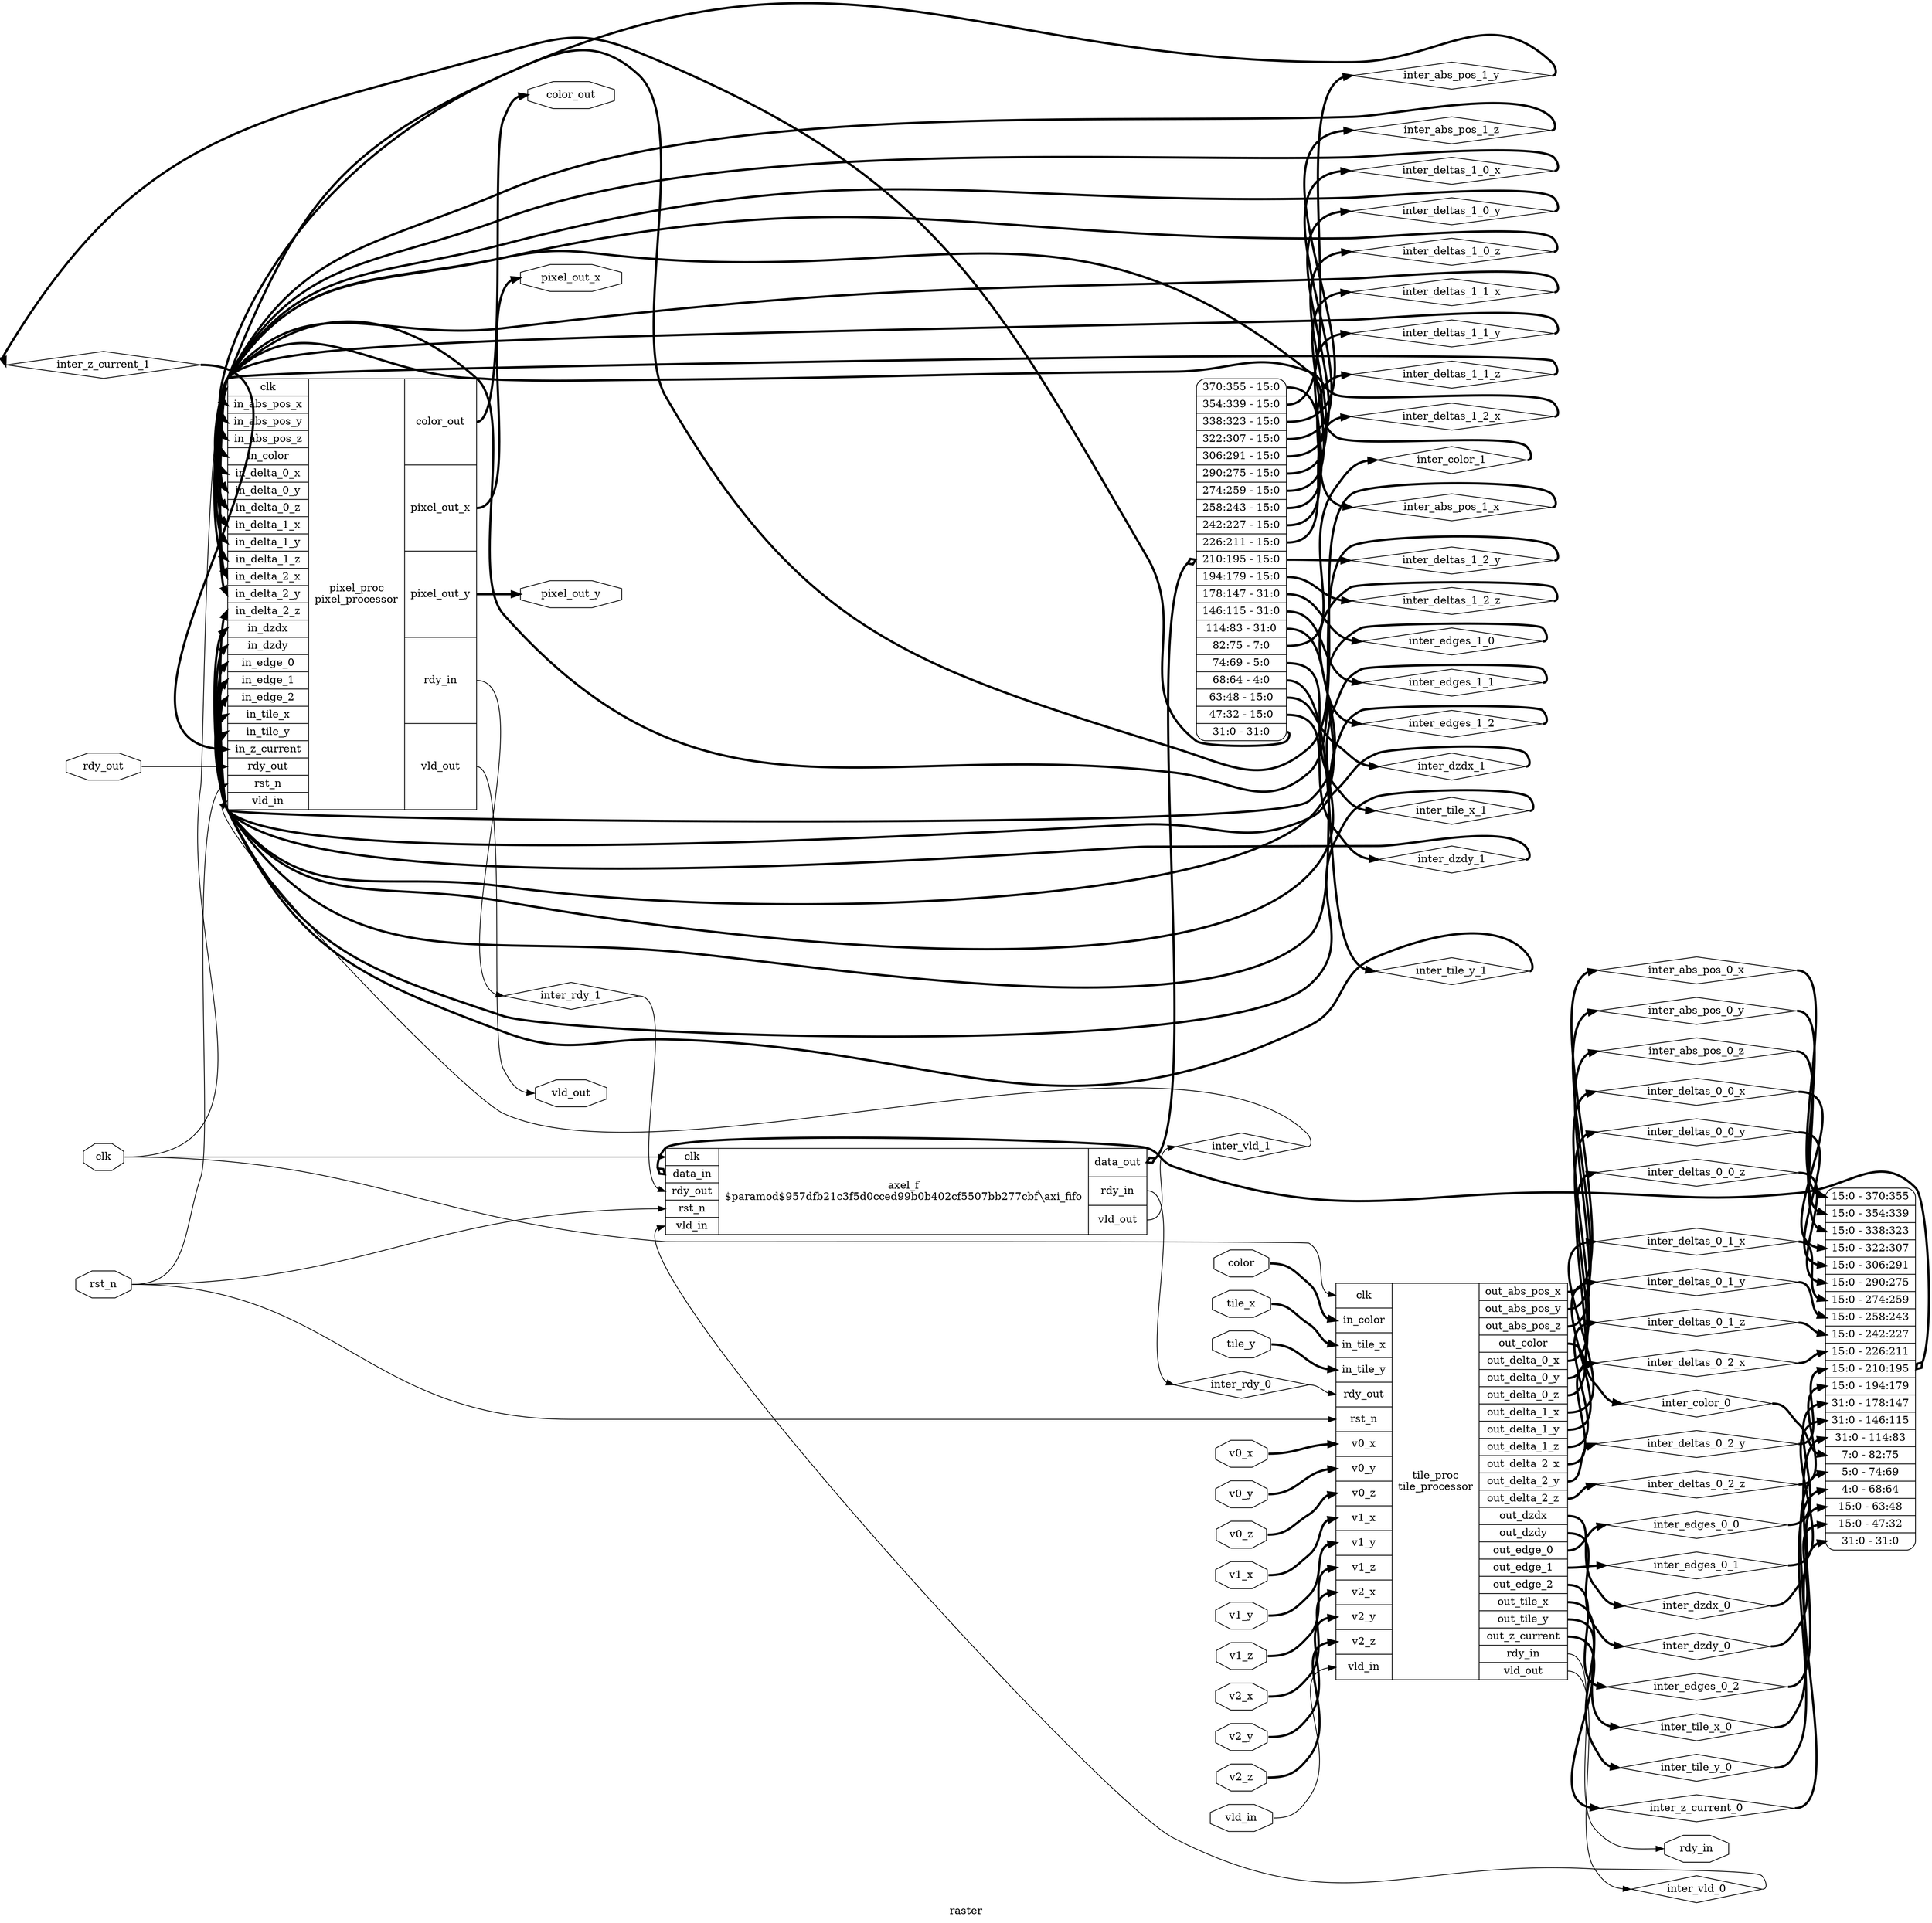 digraph "raster" {
label="raster";
rankdir="LR";
remincross=true;
n1 [ shape=diamond, label="inter_z_current_1", color="black", fontcolor="black"];
n2 [ shape=diamond, label="inter_dzdy_1", color="black", fontcolor="black"];
n3 [ shape=diamond, label="inter_dzdx_1", color="black", fontcolor="black"];
n4 [ shape=diamond, label="inter_tile_y_1", color="black", fontcolor="black"];
n5 [ shape=diamond, label="inter_tile_x_1", color="black", fontcolor="black"];
n6 [ shape=diamond, label="inter_color_1", color="black", fontcolor="black"];
n7 [ shape=diamond, label="inter_edges_1_2", color="black", fontcolor="black"];
n8 [ shape=diamond, label="inter_edges_1_1", color="black", fontcolor="black"];
n9 [ shape=diamond, label="inter_edges_1_0", color="black", fontcolor="black"];
n10 [ shape=diamond, label="inter_deltas_1_2_z", color="black", fontcolor="black"];
n11 [ shape=diamond, label="inter_deltas_1_2_y", color="black", fontcolor="black"];
n12 [ shape=diamond, label="inter_deltas_1_2_x", color="black", fontcolor="black"];
n13 [ shape=diamond, label="inter_deltas_1_1_z", color="black", fontcolor="black"];
n14 [ shape=diamond, label="inter_deltas_1_1_y", color="black", fontcolor="black"];
n15 [ shape=diamond, label="inter_deltas_1_1_x", color="black", fontcolor="black"];
n16 [ shape=diamond, label="inter_deltas_1_0_z", color="black", fontcolor="black"];
n17 [ shape=diamond, label="inter_deltas_1_0_y", color="black", fontcolor="black"];
n18 [ shape=diamond, label="inter_deltas_1_0_x", color="black", fontcolor="black"];
n19 [ shape=diamond, label="inter_abs_pos_1_z", color="black", fontcolor="black"];
n20 [ shape=diamond, label="inter_abs_pos_1_y", color="black", fontcolor="black"];
n21 [ shape=diamond, label="inter_abs_pos_1_x", color="black", fontcolor="black"];
n22 [ shape=diamond, label="inter_rdy_1", color="black", fontcolor="black"];
n23 [ shape=diamond, label="inter_vld_1", color="black", fontcolor="black"];
n24 [ shape=diamond, label="inter_z_current_0", color="black", fontcolor="black"];
n25 [ shape=diamond, label="inter_dzdy_0", color="black", fontcolor="black"];
n26 [ shape=diamond, label="inter_dzdx_0", color="black", fontcolor="black"];
n27 [ shape=diamond, label="inter_tile_y_0", color="black", fontcolor="black"];
n28 [ shape=diamond, label="inter_tile_x_0", color="black", fontcolor="black"];
n29 [ shape=diamond, label="inter_color_0", color="black", fontcolor="black"];
n30 [ shape=diamond, label="inter_edges_0_2", color="black", fontcolor="black"];
n31 [ shape=diamond, label="inter_edges_0_1", color="black", fontcolor="black"];
n32 [ shape=diamond, label="inter_edges_0_0", color="black", fontcolor="black"];
n33 [ shape=diamond, label="inter_deltas_0_2_z", color="black", fontcolor="black"];
n34 [ shape=diamond, label="inter_deltas_0_2_y", color="black", fontcolor="black"];
n35 [ shape=diamond, label="inter_deltas_0_2_x", color="black", fontcolor="black"];
n36 [ shape=diamond, label="inter_deltas_0_1_z", color="black", fontcolor="black"];
n37 [ shape=diamond, label="inter_deltas_0_1_y", color="black", fontcolor="black"];
n38 [ shape=diamond, label="inter_deltas_0_1_x", color="black", fontcolor="black"];
n39 [ shape=diamond, label="inter_deltas_0_0_z", color="black", fontcolor="black"];
n40 [ shape=diamond, label="inter_deltas_0_0_y", color="black", fontcolor="black"];
n41 [ shape=diamond, label="inter_deltas_0_0_x", color="black", fontcolor="black"];
n42 [ shape=diamond, label="inter_abs_pos_0_z", color="black", fontcolor="black"];
n43 [ shape=diamond, label="inter_abs_pos_0_y", color="black", fontcolor="black"];
n44 [ shape=diamond, label="inter_abs_pos_0_x", color="black", fontcolor="black"];
n45 [ shape=diamond, label="inter_rdy_0", color="black", fontcolor="black"];
n46 [ shape=diamond, label="inter_vld_0", color="black", fontcolor="black"];
n47 [ shape=octagon, label="pixel_out_y", color="black", fontcolor="black"];
n48 [ shape=octagon, label="pixel_out_x", color="black", fontcolor="black"];
n49 [ shape=octagon, label="color_out", color="black", fontcolor="black"];
n50 [ shape=octagon, label="vld_out", color="black", fontcolor="black"];
n51 [ shape=octagon, label="rdy_in", color="black", fontcolor="black"];
n52 [ shape=octagon, label="tile_y", color="black", fontcolor="black"];
n53 [ shape=octagon, label="tile_x", color="black", fontcolor="black"];
n54 [ shape=octagon, label="color", color="black", fontcolor="black"];
n55 [ shape=octagon, label="v2_z", color="black", fontcolor="black"];
n56 [ shape=octagon, label="v2_y", color="black", fontcolor="black"];
n57 [ shape=octagon, label="v2_x", color="black", fontcolor="black"];
n58 [ shape=octagon, label="v1_z", color="black", fontcolor="black"];
n59 [ shape=octagon, label="v1_y", color="black", fontcolor="black"];
n60 [ shape=octagon, label="v1_x", color="black", fontcolor="black"];
n61 [ shape=octagon, label="v0_z", color="black", fontcolor="black"];
n62 [ shape=octagon, label="v0_y", color="black", fontcolor="black"];
n63 [ shape=octagon, label="v0_x", color="black", fontcolor="black"];
n64 [ shape=octagon, label="vld_in", color="black", fontcolor="black"];
n65 [ shape=octagon, label="rdy_out", color="black", fontcolor="black"];
n66 [ shape=octagon, label="rst_n", color="black", fontcolor="black"];
n67 [ shape=octagon, label="clk", color="black", fontcolor="black"];
c89 [ shape=record, label="{{<p67> clk|<p68> in_abs_pos_x|<p69> in_abs_pos_y|<p70> in_abs_pos_z|<p71> in_color|<p72> in_delta_0_x|<p73> in_delta_0_y|<p74> in_delta_0_z|<p75> in_delta_1_x|<p76> in_delta_1_y|<p77> in_delta_1_z|<p78> in_delta_2_x|<p79> in_delta_2_y|<p80> in_delta_2_z|<p81> in_dzdx|<p82> in_dzdy|<p83> in_edge_0|<p84> in_edge_1|<p85> in_edge_2|<p86> in_tile_x|<p87> in_tile_y|<p88> in_z_current|<p65> rdy_out|<p66> rst_n|<p64> vld_in}|pixel_proc\npixel_processor|{<p49> color_out|<p48> pixel_out_x|<p47> pixel_out_y|<p51> rdy_in|<p50> vld_out}}",  ];
c92 [ shape=record, label="{{<p67> clk|<p90> data_in|<p65> rdy_out|<p66> rst_n|<p64> vld_in}|axel_f\n$paramod$957dfb21c3f5d0cced99b0b402cf5507bb277cbf&#9586;axi_fifo|{<p91> data_out|<p51> rdy_in|<p50> vld_out}}",  ];
x0 [ shape=record, style=rounded, label="<s20> 370:355 - 15:0 |<s19> 354:339 - 15:0 |<s18> 338:323 - 15:0 |<s17> 322:307 - 15:0 |<s16> 306:291 - 15:0 |<s15> 290:275 - 15:0 |<s14> 274:259 - 15:0 |<s13> 258:243 - 15:0 |<s12> 242:227 - 15:0 |<s11> 226:211 - 15:0 |<s10> 210:195 - 15:0 |<s9> 194:179 - 15:0 |<s8> 178:147 - 31:0 |<s7> 146:115 - 31:0 |<s6> 114:83 - 31:0 |<s5> 82:75 - 7:0 |<s4> 74:69 - 5:0 |<s3> 68:64 - 4:0 |<s2> 63:48 - 15:0 |<s1> 47:32 - 15:0 |<s0> 31:0 - 31:0 ", color="black", fontcolor="black" ];
c92:p91:e -> x0:w [arrowhead=odiamond, arrowtail=odiamond, dir=both, color="black", fontcolor="black", style="setlinewidth(3)", label=""];
x1 [ shape=record, style=rounded, label="<s20> 15:0 - 370:355 |<s19> 15:0 - 354:339 |<s18> 15:0 - 338:323 |<s17> 15:0 - 322:307 |<s16> 15:0 - 306:291 |<s15> 15:0 - 290:275 |<s14> 15:0 - 274:259 |<s13> 15:0 - 258:243 |<s12> 15:0 - 242:227 |<s11> 15:0 - 226:211 |<s10> 15:0 - 210:195 |<s9> 15:0 - 194:179 |<s8> 31:0 - 178:147 |<s7> 31:0 - 146:115 |<s6> 31:0 - 114:83 |<s5> 7:0 - 82:75 |<s4> 5:0 - 74:69 |<s3> 4:0 - 68:64 |<s2> 15:0 - 63:48 |<s1> 15:0 - 47:32 |<s0> 31:0 - 31:0 ", color="black", fontcolor="black" ];
x1:e -> c92:p90:w [arrowhead=odiamond, arrowtail=odiamond, dir=both, color="black", fontcolor="black", style="setlinewidth(3)", label=""];
c114 [ shape=record, label="{{<p67> clk|<p71> in_color|<p86> in_tile_x|<p87> in_tile_y|<p65> rdy_out|<p66> rst_n|<p63> v0_x|<p62> v0_y|<p61> v0_z|<p60> v1_x|<p59> v1_y|<p58> v1_z|<p57> v2_x|<p56> v2_y|<p55> v2_z|<p64> vld_in}|tile_proc\ntile_processor|{<p93> out_abs_pos_x|<p94> out_abs_pos_y|<p95> out_abs_pos_z|<p96> out_color|<p97> out_delta_0_x|<p98> out_delta_0_y|<p99> out_delta_0_z|<p100> out_delta_1_x|<p101> out_delta_1_y|<p102> out_delta_1_z|<p103> out_delta_2_x|<p104> out_delta_2_y|<p105> out_delta_2_z|<p106> out_dzdx|<p107> out_dzdy|<p108> out_edge_0|<p109> out_edge_1|<p110> out_edge_2|<p111> out_tile_x|<p112> out_tile_y|<p113> out_z_current|<p51> rdy_in|<p50> vld_out}}",  ];
x0:s0:e -> n1:w [color="black", fontcolor="black", style="setlinewidth(3)", label=""];
n1:e -> c89:p88:w [color="black", fontcolor="black", style="setlinewidth(3)", label=""];
x0:s9:e -> n10:w [color="black", fontcolor="black", style="setlinewidth(3)", label=""];
n10:e -> c89:p80:w [color="black", fontcolor="black", style="setlinewidth(3)", label=""];
x0:s10:e -> n11:w [color="black", fontcolor="black", style="setlinewidth(3)", label=""];
n11:e -> c89:p79:w [color="black", fontcolor="black", style="setlinewidth(3)", label=""];
x0:s11:e -> n12:w [color="black", fontcolor="black", style="setlinewidth(3)", label=""];
n12:e -> c89:p78:w [color="black", fontcolor="black", style="setlinewidth(3)", label=""];
x0:s12:e -> n13:w [color="black", fontcolor="black", style="setlinewidth(3)", label=""];
n13:e -> c89:p77:w [color="black", fontcolor="black", style="setlinewidth(3)", label=""];
x0:s13:e -> n14:w [color="black", fontcolor="black", style="setlinewidth(3)", label=""];
n14:e -> c89:p76:w [color="black", fontcolor="black", style="setlinewidth(3)", label=""];
x0:s14:e -> n15:w [color="black", fontcolor="black", style="setlinewidth(3)", label=""];
n15:e -> c89:p75:w [color="black", fontcolor="black", style="setlinewidth(3)", label=""];
x0:s15:e -> n16:w [color="black", fontcolor="black", style="setlinewidth(3)", label=""];
n16:e -> c89:p74:w [color="black", fontcolor="black", style="setlinewidth(3)", label=""];
x0:s16:e -> n17:w [color="black", fontcolor="black", style="setlinewidth(3)", label=""];
n17:e -> c89:p73:w [color="black", fontcolor="black", style="setlinewidth(3)", label=""];
x0:s17:e -> n18:w [color="black", fontcolor="black", style="setlinewidth(3)", label=""];
n18:e -> c89:p72:w [color="black", fontcolor="black", style="setlinewidth(3)", label=""];
x0:s18:e -> n19:w [color="black", fontcolor="black", style="setlinewidth(3)", label=""];
n19:e -> c89:p70:w [color="black", fontcolor="black", style="setlinewidth(3)", label=""];
x0:s1:e -> n2:w [color="black", fontcolor="black", style="setlinewidth(3)", label=""];
n2:e -> c89:p82:w [color="black", fontcolor="black", style="setlinewidth(3)", label=""];
x0:s19:e -> n20:w [color="black", fontcolor="black", style="setlinewidth(3)", label=""];
n20:e -> c89:p69:w [color="black", fontcolor="black", style="setlinewidth(3)", label=""];
x0:s20:e -> n21:w [color="black", fontcolor="black", style="setlinewidth(3)", label=""];
n21:e -> c89:p68:w [color="black", fontcolor="black", style="setlinewidth(3)", label=""];
c89:p51:e -> n22:w [color="black", fontcolor="black", label=""];
n22:e -> c92:p65:w [color="black", fontcolor="black", label=""];
c92:p50:e -> n23:w [color="black", fontcolor="black", label=""];
n23:e -> c89:p64:w [color="black", fontcolor="black", label=""];
c114:p113:e -> n24:w [color="black", fontcolor="black", style="setlinewidth(3)", label=""];
n24:e -> x1:s0:w [color="black", fontcolor="black", style="setlinewidth(3)", label=""];
c114:p107:e -> n25:w [color="black", fontcolor="black", style="setlinewidth(3)", label=""];
n25:e -> x1:s1:w [color="black", fontcolor="black", style="setlinewidth(3)", label=""];
c114:p106:e -> n26:w [color="black", fontcolor="black", style="setlinewidth(3)", label=""];
n26:e -> x1:s2:w [color="black", fontcolor="black", style="setlinewidth(3)", label=""];
c114:p112:e -> n27:w [color="black", fontcolor="black", style="setlinewidth(3)", label=""];
n27:e -> x1:s3:w [color="black", fontcolor="black", style="setlinewidth(3)", label=""];
c114:p111:e -> n28:w [color="black", fontcolor="black", style="setlinewidth(3)", label=""];
n28:e -> x1:s4:w [color="black", fontcolor="black", style="setlinewidth(3)", label=""];
c114:p96:e -> n29:w [color="black", fontcolor="black", style="setlinewidth(3)", label=""];
n29:e -> x1:s5:w [color="black", fontcolor="black", style="setlinewidth(3)", label=""];
x0:s2:e -> n3:w [color="black", fontcolor="black", style="setlinewidth(3)", label=""];
n3:e -> c89:p81:w [color="black", fontcolor="black", style="setlinewidth(3)", label=""];
c114:p110:e -> n30:w [color="black", fontcolor="black", style="setlinewidth(3)", label=""];
n30:e -> x1:s6:w [color="black", fontcolor="black", style="setlinewidth(3)", label=""];
c114:p109:e -> n31:w [color="black", fontcolor="black", style="setlinewidth(3)", label=""];
n31:e -> x1:s7:w [color="black", fontcolor="black", style="setlinewidth(3)", label=""];
c114:p108:e -> n32:w [color="black", fontcolor="black", style="setlinewidth(3)", label=""];
n32:e -> x1:s8:w [color="black", fontcolor="black", style="setlinewidth(3)", label=""];
c114:p105:e -> n33:w [color="black", fontcolor="black", style="setlinewidth(3)", label=""];
n33:e -> x1:s9:w [color="black", fontcolor="black", style="setlinewidth(3)", label=""];
c114:p104:e -> n34:w [color="black", fontcolor="black", style="setlinewidth(3)", label=""];
n34:e -> x1:s10:w [color="black", fontcolor="black", style="setlinewidth(3)", label=""];
c114:p103:e -> n35:w [color="black", fontcolor="black", style="setlinewidth(3)", label=""];
n35:e -> x1:s11:w [color="black", fontcolor="black", style="setlinewidth(3)", label=""];
c114:p102:e -> n36:w [color="black", fontcolor="black", style="setlinewidth(3)", label=""];
n36:e -> x1:s12:w [color="black", fontcolor="black", style="setlinewidth(3)", label=""];
c114:p101:e -> n37:w [color="black", fontcolor="black", style="setlinewidth(3)", label=""];
n37:e -> x1:s13:w [color="black", fontcolor="black", style="setlinewidth(3)", label=""];
c114:p100:e -> n38:w [color="black", fontcolor="black", style="setlinewidth(3)", label=""];
n38:e -> x1:s14:w [color="black", fontcolor="black", style="setlinewidth(3)", label=""];
c114:p99:e -> n39:w [color="black", fontcolor="black", style="setlinewidth(3)", label=""];
n39:e -> x1:s15:w [color="black", fontcolor="black", style="setlinewidth(3)", label=""];
x0:s3:e -> n4:w [color="black", fontcolor="black", style="setlinewidth(3)", label=""];
n4:e -> c89:p87:w [color="black", fontcolor="black", style="setlinewidth(3)", label=""];
c114:p98:e -> n40:w [color="black", fontcolor="black", style="setlinewidth(3)", label=""];
n40:e -> x1:s16:w [color="black", fontcolor="black", style="setlinewidth(3)", label=""];
c114:p97:e -> n41:w [color="black", fontcolor="black", style="setlinewidth(3)", label=""];
n41:e -> x1:s17:w [color="black", fontcolor="black", style="setlinewidth(3)", label=""];
c114:p95:e -> n42:w [color="black", fontcolor="black", style="setlinewidth(3)", label=""];
n42:e -> x1:s18:w [color="black", fontcolor="black", style="setlinewidth(3)", label=""];
c114:p94:e -> n43:w [color="black", fontcolor="black", style="setlinewidth(3)", label=""];
n43:e -> x1:s19:w [color="black", fontcolor="black", style="setlinewidth(3)", label=""];
c114:p93:e -> n44:w [color="black", fontcolor="black", style="setlinewidth(3)", label=""];
n44:e -> x1:s20:w [color="black", fontcolor="black", style="setlinewidth(3)", label=""];
c92:p51:e -> n45:w [color="black", fontcolor="black", label=""];
n45:e -> c114:p65:w [color="black", fontcolor="black", label=""];
c114:p50:e -> n46:w [color="black", fontcolor="black", label=""];
n46:e -> c92:p64:w [color="black", fontcolor="black", label=""];
c89:p47:e -> n47:w [color="black", fontcolor="black", style="setlinewidth(3)", label=""];
c89:p48:e -> n48:w [color="black", fontcolor="black", style="setlinewidth(3)", label=""];
c89:p49:e -> n49:w [color="black", fontcolor="black", style="setlinewidth(3)", label=""];
x0:s4:e -> n5:w [color="black", fontcolor="black", style="setlinewidth(3)", label=""];
n5:e -> c89:p86:w [color="black", fontcolor="black", style="setlinewidth(3)", label=""];
c89:p50:e -> n50:w [color="black", fontcolor="black", label=""];
c114:p51:e -> n51:w [color="black", fontcolor="black", label=""];
n52:e -> c114:p87:w [color="black", fontcolor="black", style="setlinewidth(3)", label=""];
n53:e -> c114:p86:w [color="black", fontcolor="black", style="setlinewidth(3)", label=""];
n54:e -> c114:p71:w [color="black", fontcolor="black", style="setlinewidth(3)", label=""];
n55:e -> c114:p55:w [color="black", fontcolor="black", style="setlinewidth(3)", label=""];
n56:e -> c114:p56:w [color="black", fontcolor="black", style="setlinewidth(3)", label=""];
n57:e -> c114:p57:w [color="black", fontcolor="black", style="setlinewidth(3)", label=""];
n58:e -> c114:p58:w [color="black", fontcolor="black", style="setlinewidth(3)", label=""];
n59:e -> c114:p59:w [color="black", fontcolor="black", style="setlinewidth(3)", label=""];
x0:s5:e -> n6:w [color="black", fontcolor="black", style="setlinewidth(3)", label=""];
n6:e -> c89:p71:w [color="black", fontcolor="black", style="setlinewidth(3)", label=""];
n60:e -> c114:p60:w [color="black", fontcolor="black", style="setlinewidth(3)", label=""];
n61:e -> c114:p61:w [color="black", fontcolor="black", style="setlinewidth(3)", label=""];
n62:e -> c114:p62:w [color="black", fontcolor="black", style="setlinewidth(3)", label=""];
n63:e -> c114:p63:w [color="black", fontcolor="black", style="setlinewidth(3)", label=""];
n64:e -> c114:p64:w [color="black", fontcolor="black", label=""];
n65:e -> c89:p65:w [color="black", fontcolor="black", label=""];
n66:e -> c114:p66:w [color="black", fontcolor="black", label=""];
n66:e -> c89:p66:w [color="black", fontcolor="black", label=""];
n66:e -> c92:p66:w [color="black", fontcolor="black", label=""];
n67:e -> c114:p67:w [color="black", fontcolor="black", label=""];
n67:e -> c89:p67:w [color="black", fontcolor="black", label=""];
n67:e -> c92:p67:w [color="black", fontcolor="black", label=""];
x0:s6:e -> n7:w [color="black", fontcolor="black", style="setlinewidth(3)", label=""];
n7:e -> c89:p85:w [color="black", fontcolor="black", style="setlinewidth(3)", label=""];
x0:s7:e -> n8:w [color="black", fontcolor="black", style="setlinewidth(3)", label=""];
n8:e -> c89:p84:w [color="black", fontcolor="black", style="setlinewidth(3)", label=""];
x0:s8:e -> n9:w [color="black", fontcolor="black", style="setlinewidth(3)", label=""];
n9:e -> c89:p83:w [color="black", fontcolor="black", style="setlinewidth(3)", label=""];
}
